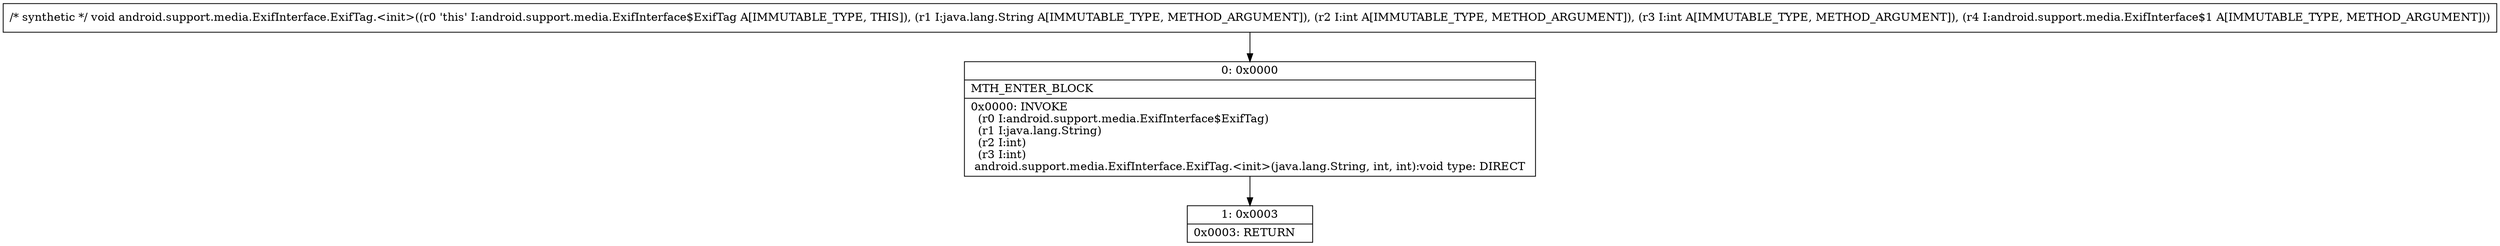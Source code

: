 digraph "CFG forandroid.support.media.ExifInterface.ExifTag.\<init\>(Ljava\/lang\/String;IILandroid\/support\/media\/ExifInterface$1;)V" {
Node_0 [shape=record,label="{0\:\ 0x0000|MTH_ENTER_BLOCK\l|0x0000: INVOKE  \l  (r0 I:android.support.media.ExifInterface$ExifTag)\l  (r1 I:java.lang.String)\l  (r2 I:int)\l  (r3 I:int)\l android.support.media.ExifInterface.ExifTag.\<init\>(java.lang.String, int, int):void type: DIRECT \l}"];
Node_1 [shape=record,label="{1\:\ 0x0003|0x0003: RETURN   \l}"];
MethodNode[shape=record,label="{\/* synthetic *\/ void android.support.media.ExifInterface.ExifTag.\<init\>((r0 'this' I:android.support.media.ExifInterface$ExifTag A[IMMUTABLE_TYPE, THIS]), (r1 I:java.lang.String A[IMMUTABLE_TYPE, METHOD_ARGUMENT]), (r2 I:int A[IMMUTABLE_TYPE, METHOD_ARGUMENT]), (r3 I:int A[IMMUTABLE_TYPE, METHOD_ARGUMENT]), (r4 I:android.support.media.ExifInterface$1 A[IMMUTABLE_TYPE, METHOD_ARGUMENT])) }"];
MethodNode -> Node_0;
Node_0 -> Node_1;
}

